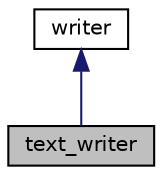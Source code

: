 digraph "text_writer"
{
 // LATEX_PDF_SIZE
  edge [fontname="Helvetica",fontsize="10",labelfontname="Helvetica",labelfontsize="10"];
  node [fontname="Helvetica",fontsize="10",shape=record];
  Node1 [label="text_writer",height=0.2,width=0.4,color="black", fillcolor="grey75", style="filled", fontcolor="black",tooltip="text_writer implements the writer class to write data in a text file from a storage_type object"];
  Node2 -> Node1 [dir="back",color="midnightblue",fontsize="10",style="solid",fontname="Helvetica"];
  Node2 [label="writer",height=0.2,width=0.4,color="black", fillcolor="white", style="filled",URL="$classwriter.html",tooltip="Writer is an abstract class used to write data from an object that inherits from storage_type."];
}
